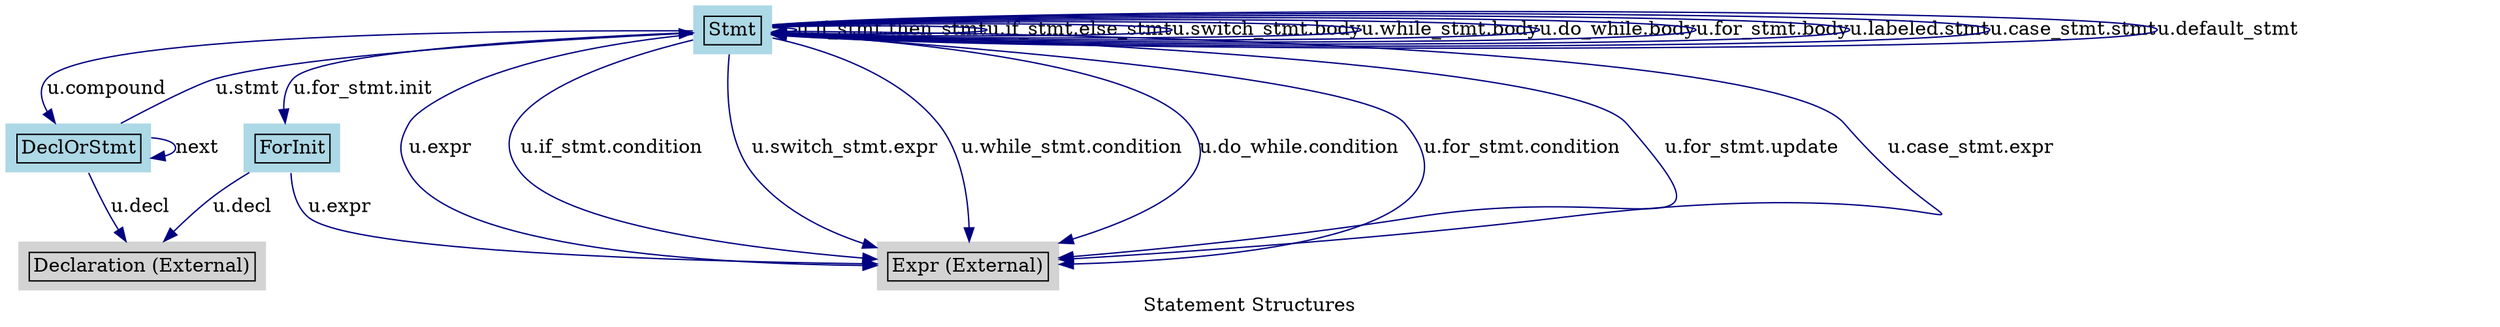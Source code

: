 digraph Statements_Cluster {
    rankdir=TB;
    node [shape=plaintext, style=filled, fillcolor=lightblue];
    edge [color=navy];

    label="Statement Structures";
    style=filled;
    fillcolor=lightpink;

    Stmt [label=<<TABLE BORDER="0" CELLBORDER="1" CELLSPACING="0"><TR><TD>Stmt</TD></TR></TABLE>>];
    DeclOrStmt [label=<<TABLE BORDER="0" CELLBORDER="1" CELLSPACING="0"><TR><TD>DeclOrStmt</TD></TR></TABLE>>];
    ForInit [label=<<TABLE BORDER="0" CELLBORDER="1" CELLSPACING="0"><TR><TD>ForInit</TD></TR></TABLE>>];
    Expr [label=<<TABLE BORDER="0" CELLBORDER="1" CELLSPACING="0"><TR><TD>Expr (External)</TD></TR></TABLE>>, style="filled,dashed", fillcolor=lightgray];
    Declaration [label=<<TABLE BORDER="0" CELLBORDER="1" CELLSPACING="0"><TR><TD>Declaration (External)</TD></TR></TABLE>>, style="filled,dashed", fillcolor=lightgray];

    // Statement relationships
    Stmt -> Expr [label="u.expr"];
    Stmt -> DeclOrStmt [label="u.compound"];
    Stmt -> Expr [label="u.if_stmt.condition"];
    Stmt -> Stmt [label="u.if_stmt.then_stmt"];
    Stmt -> Stmt [label="u.if_stmt.else_stmt"];
    Stmt -> Expr [label="u.switch_stmt.expr"];
    Stmt -> Stmt [label="u.switch_stmt.body"];
    Stmt -> Expr [label="u.while_stmt.condition"];
    Stmt -> Stmt [label="u.while_stmt.body"];
    Stmt -> Stmt [label="u.do_while.body"];
    Stmt -> Expr [label="u.do_while.condition"];
    Stmt -> ForInit [label="u.for_stmt.init"];
    Stmt -> Expr [label="u.for_stmt.condition"];
    Stmt -> Expr [label="u.for_stmt.update"];
    Stmt -> Stmt [label="u.for_stmt.body"];
    Stmt -> Stmt [label="u.labeled.stmt"];
    Stmt -> Expr [label="u.case_stmt.expr"];
    Stmt -> Stmt [label="u.case_stmt.stmt"];
    Stmt -> Stmt [label="u.default_stmt"];
    DeclOrStmt -> DeclOrStmt [label="next"];
    DeclOrStmt -> Declaration [label="u.decl"];
    DeclOrStmt -> Stmt [label="u.stmt"];
    ForInit -> Expr [label="u.expr"];
    ForInit -> Declaration [label="u.decl"];
}